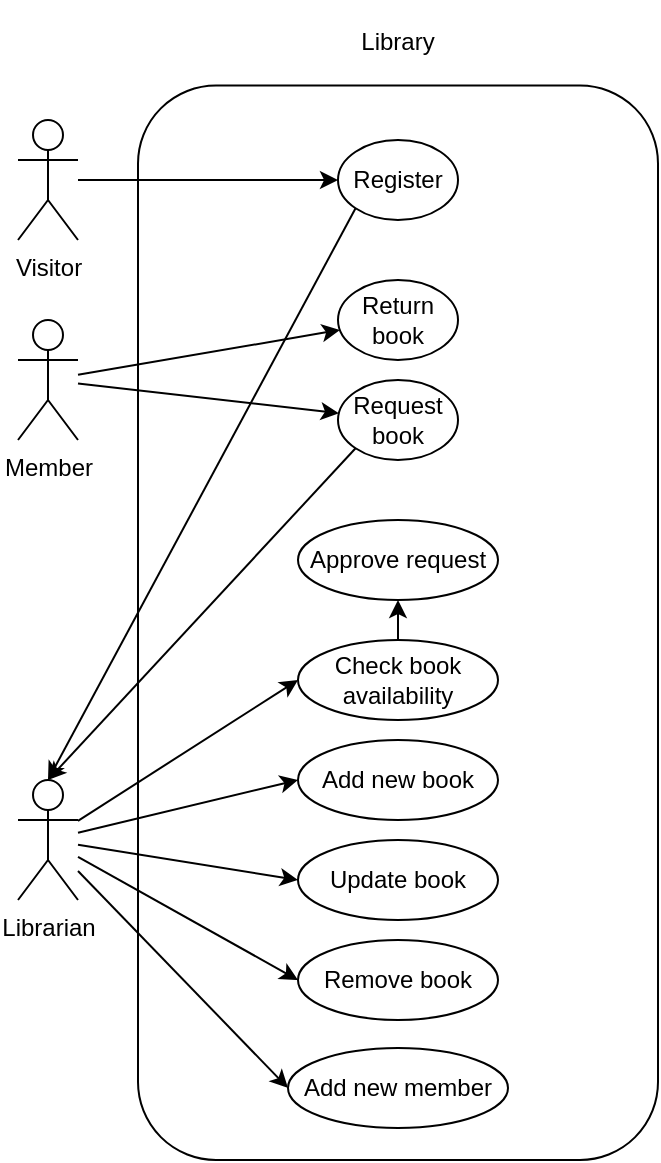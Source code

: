 <mxfile version="21.6.6" type="device">
  <diagram name="Page-1" id="K6hhn4aW4rhktFBohzTY">
    <mxGraphModel dx="546" dy="771" grid="1" gridSize="10" guides="1" tooltips="1" connect="1" arrows="1" fold="1" page="1" pageScale="1" pageWidth="827" pageHeight="1169" math="0" shadow="0">
      <root>
        <mxCell id="0" />
        <mxCell id="1" parent="0" />
        <mxCell id="qBLoFezmAuM5JkYovvHl-19" value="" style="group" vertex="1" connectable="0" parent="1">
          <mxGeometry x="130" y="40" width="260" height="580" as="geometry" />
        </mxCell>
        <mxCell id="qBLoFezmAuM5JkYovvHl-14" value="" style="rounded=1;whiteSpace=wrap;html=1;" vertex="1" parent="qBLoFezmAuM5JkYovvHl-19">
          <mxGeometry y="42.75" width="260" height="537.25" as="geometry" />
        </mxCell>
        <mxCell id="qBLoFezmAuM5JkYovvHl-18" value="Library" style="text;html=1;strokeColor=none;fillColor=none;align=center;verticalAlign=middle;whiteSpace=wrap;rounded=0;" vertex="1" parent="qBLoFezmAuM5JkYovvHl-19">
          <mxGeometry x="100" width="60" height="42.75" as="geometry" />
        </mxCell>
        <mxCell id="qBLoFezmAuM5JkYovvHl-24" value="Request book" style="ellipse;whiteSpace=wrap;html=1;" vertex="1" parent="qBLoFezmAuM5JkYovvHl-19">
          <mxGeometry x="100" y="190" width="60" height="40" as="geometry" />
        </mxCell>
        <mxCell id="qBLoFezmAuM5JkYovvHl-28" value="Return book" style="ellipse;whiteSpace=wrap;html=1;" vertex="1" parent="qBLoFezmAuM5JkYovvHl-19">
          <mxGeometry x="100" y="140" width="60" height="40" as="geometry" />
        </mxCell>
        <mxCell id="qBLoFezmAuM5JkYovvHl-17" value="Register" style="ellipse;whiteSpace=wrap;html=1;" vertex="1" parent="qBLoFezmAuM5JkYovvHl-19">
          <mxGeometry x="100" y="70" width="60" height="40" as="geometry" />
        </mxCell>
        <mxCell id="qBLoFezmAuM5JkYovvHl-31" value="Check book availability" style="ellipse;whiteSpace=wrap;html=1;" vertex="1" parent="qBLoFezmAuM5JkYovvHl-19">
          <mxGeometry x="80" y="320" width="100" height="40" as="geometry" />
        </mxCell>
        <mxCell id="qBLoFezmAuM5JkYovvHl-40" value="Approve request" style="ellipse;whiteSpace=wrap;html=1;" vertex="1" parent="qBLoFezmAuM5JkYovvHl-19">
          <mxGeometry x="80" y="260" width="100" height="40" as="geometry" />
        </mxCell>
        <mxCell id="qBLoFezmAuM5JkYovvHl-41" value="" style="endArrow=classic;html=1;rounded=0;entryX=0.5;entryY=1;entryDx=0;entryDy=0;exitX=0.5;exitY=0;exitDx=0;exitDy=0;" edge="1" parent="qBLoFezmAuM5JkYovvHl-19" source="qBLoFezmAuM5JkYovvHl-31" target="qBLoFezmAuM5JkYovvHl-40">
          <mxGeometry width="50" height="50" relative="1" as="geometry">
            <mxPoint x="-20" y="396" as="sourcePoint" />
            <mxPoint x="99" y="362" as="targetPoint" />
          </mxGeometry>
        </mxCell>
        <mxCell id="qBLoFezmAuM5JkYovvHl-42" value="Add new book" style="ellipse;whiteSpace=wrap;html=1;" vertex="1" parent="qBLoFezmAuM5JkYovvHl-19">
          <mxGeometry x="80" y="370" width="100" height="40" as="geometry" />
        </mxCell>
        <mxCell id="qBLoFezmAuM5JkYovvHl-44" value="Update book" style="ellipse;whiteSpace=wrap;html=1;" vertex="1" parent="qBLoFezmAuM5JkYovvHl-19">
          <mxGeometry x="80" y="420" width="100" height="40" as="geometry" />
        </mxCell>
        <mxCell id="qBLoFezmAuM5JkYovvHl-46" value="Remove book" style="ellipse;whiteSpace=wrap;html=1;" vertex="1" parent="qBLoFezmAuM5JkYovvHl-19">
          <mxGeometry x="80" y="470" width="100" height="40" as="geometry" />
        </mxCell>
        <mxCell id="qBLoFezmAuM5JkYovvHl-64" value="Add new member" style="ellipse;whiteSpace=wrap;html=1;" vertex="1" parent="qBLoFezmAuM5JkYovvHl-19">
          <mxGeometry x="75" y="524" width="110" height="40" as="geometry" />
        </mxCell>
        <mxCell id="qBLoFezmAuM5JkYovvHl-20" value="" style="group" vertex="1" connectable="0" parent="1">
          <mxGeometry x="70" y="100" width="160" height="60" as="geometry" />
        </mxCell>
        <mxCell id="qBLoFezmAuM5JkYovvHl-15" value="Visitor" style="shape=umlActor;verticalLabelPosition=bottom;verticalAlign=top;html=1;outlineConnect=0;" vertex="1" parent="qBLoFezmAuM5JkYovvHl-20">
          <mxGeometry width="30" height="60" as="geometry" />
        </mxCell>
        <mxCell id="qBLoFezmAuM5JkYovvHl-21" value="" style="group" vertex="1" connectable="0" parent="1">
          <mxGeometry x="70" y="200" width="160" height="60" as="geometry" />
        </mxCell>
        <mxCell id="qBLoFezmAuM5JkYovvHl-22" value="Member" style="shape=umlActor;verticalLabelPosition=bottom;verticalAlign=top;html=1;outlineConnect=0;" vertex="1" parent="qBLoFezmAuM5JkYovvHl-21">
          <mxGeometry width="30" height="60" as="geometry" />
        </mxCell>
        <mxCell id="qBLoFezmAuM5JkYovvHl-23" value="" style="endArrow=classic;html=1;rounded=0;" edge="1" parent="1" source="qBLoFezmAuM5JkYovvHl-22" target="qBLoFezmAuM5JkYovvHl-24">
          <mxGeometry width="50" height="50" relative="1" as="geometry">
            <mxPoint x="90" y="320" as="sourcePoint" />
            <mxPoint x="140" y="270" as="targetPoint" />
          </mxGeometry>
        </mxCell>
        <mxCell id="qBLoFezmAuM5JkYovvHl-29" value="" style="endArrow=classic;html=1;rounded=0;" edge="1" parent="1" target="qBLoFezmAuM5JkYovvHl-28" source="qBLoFezmAuM5JkYovvHl-22">
          <mxGeometry width="50" height="50" relative="1" as="geometry">
            <mxPoint x="100" y="277" as="sourcePoint" />
            <mxPoint x="140" y="320" as="targetPoint" />
          </mxGeometry>
        </mxCell>
        <mxCell id="qBLoFezmAuM5JkYovvHl-16" value="" style="endArrow=classic;html=1;rounded=0;" edge="1" parent="1" source="qBLoFezmAuM5JkYovvHl-15" target="qBLoFezmAuM5JkYovvHl-17">
          <mxGeometry width="50" height="50" relative="1" as="geometry">
            <mxPoint x="90" y="220" as="sourcePoint" />
            <mxPoint x="140" y="170" as="targetPoint" />
          </mxGeometry>
        </mxCell>
        <mxCell id="qBLoFezmAuM5JkYovvHl-30" value="Librarian" style="shape=umlActor;verticalLabelPosition=bottom;verticalAlign=top;html=1;outlineConnect=0;" vertex="1" parent="1">
          <mxGeometry x="70" y="430" width="30" height="60" as="geometry" />
        </mxCell>
        <mxCell id="qBLoFezmAuM5JkYovvHl-32" value="" style="endArrow=classic;html=1;rounded=0;entryX=0;entryY=0.5;entryDx=0;entryDy=0;" edge="1" parent="1" target="qBLoFezmAuM5JkYovvHl-31" source="qBLoFezmAuM5JkYovvHl-30">
          <mxGeometry width="50" height="50" relative="1" as="geometry">
            <mxPoint x="110" y="407" as="sourcePoint" />
            <mxPoint x="150" y="500" as="targetPoint" />
          </mxGeometry>
        </mxCell>
        <mxCell id="qBLoFezmAuM5JkYovvHl-43" value="" style="endArrow=classic;html=1;rounded=0;entryX=0;entryY=0.5;entryDx=0;entryDy=0;" edge="1" parent="1" target="qBLoFezmAuM5JkYovvHl-42" source="qBLoFezmAuM5JkYovvHl-30">
          <mxGeometry width="50" height="50" relative="1" as="geometry">
            <mxPoint x="110" y="476" as="sourcePoint" />
            <mxPoint x="160" y="550" as="targetPoint" />
          </mxGeometry>
        </mxCell>
        <mxCell id="qBLoFezmAuM5JkYovvHl-45" value="" style="endArrow=classic;html=1;rounded=0;entryX=0;entryY=0.5;entryDx=0;entryDy=0;" edge="1" parent="1" target="qBLoFezmAuM5JkYovvHl-44" source="qBLoFezmAuM5JkYovvHl-30">
          <mxGeometry width="50" height="50" relative="1" as="geometry">
            <mxPoint x="100" y="546" as="sourcePoint" />
            <mxPoint x="150" y="620" as="targetPoint" />
          </mxGeometry>
        </mxCell>
        <mxCell id="qBLoFezmAuM5JkYovvHl-47" value="" style="endArrow=classic;html=1;rounded=0;entryX=0;entryY=0.5;entryDx=0;entryDy=0;" edge="1" parent="1" target="qBLoFezmAuM5JkYovvHl-46" source="qBLoFezmAuM5JkYovvHl-30">
          <mxGeometry width="50" height="50" relative="1" as="geometry">
            <mxPoint x="90" y="605" as="sourcePoint" />
            <mxPoint x="140" y="679" as="targetPoint" />
          </mxGeometry>
        </mxCell>
        <mxCell id="qBLoFezmAuM5JkYovvHl-50" value="" style="endArrow=classic;html=1;rounded=0;exitX=0;exitY=1;exitDx=0;exitDy=0;" edge="1" parent="1" source="qBLoFezmAuM5JkYovvHl-24">
          <mxGeometry width="50" height="50" relative="1" as="geometry">
            <mxPoint x="-50" y="500" as="sourcePoint" />
            <mxPoint x="85" y="430" as="targetPoint" />
          </mxGeometry>
        </mxCell>
        <mxCell id="qBLoFezmAuM5JkYovvHl-51" value="" style="endArrow=classic;html=1;rounded=0;entryX=0.5;entryY=0;entryDx=0;entryDy=0;entryPerimeter=0;exitX=0;exitY=1;exitDx=0;exitDy=0;" edge="1" parent="1" source="qBLoFezmAuM5JkYovvHl-17" target="qBLoFezmAuM5JkYovvHl-30">
          <mxGeometry width="50" height="50" relative="1" as="geometry">
            <mxPoint x="249" y="274" as="sourcePoint" />
            <mxPoint x="103" y="446" as="targetPoint" />
          </mxGeometry>
        </mxCell>
        <mxCell id="qBLoFezmAuM5JkYovvHl-65" value="" style="endArrow=classic;html=1;rounded=0;entryX=0;entryY=0.5;entryDx=0;entryDy=0;" edge="1" parent="1" target="qBLoFezmAuM5JkYovvHl-64" source="qBLoFezmAuM5JkYovvHl-30">
          <mxGeometry width="50" height="50" relative="1" as="geometry">
            <mxPoint x="100" y="520" as="sourcePoint" />
            <mxPoint x="140" y="731" as="targetPoint" />
          </mxGeometry>
        </mxCell>
      </root>
    </mxGraphModel>
  </diagram>
</mxfile>
